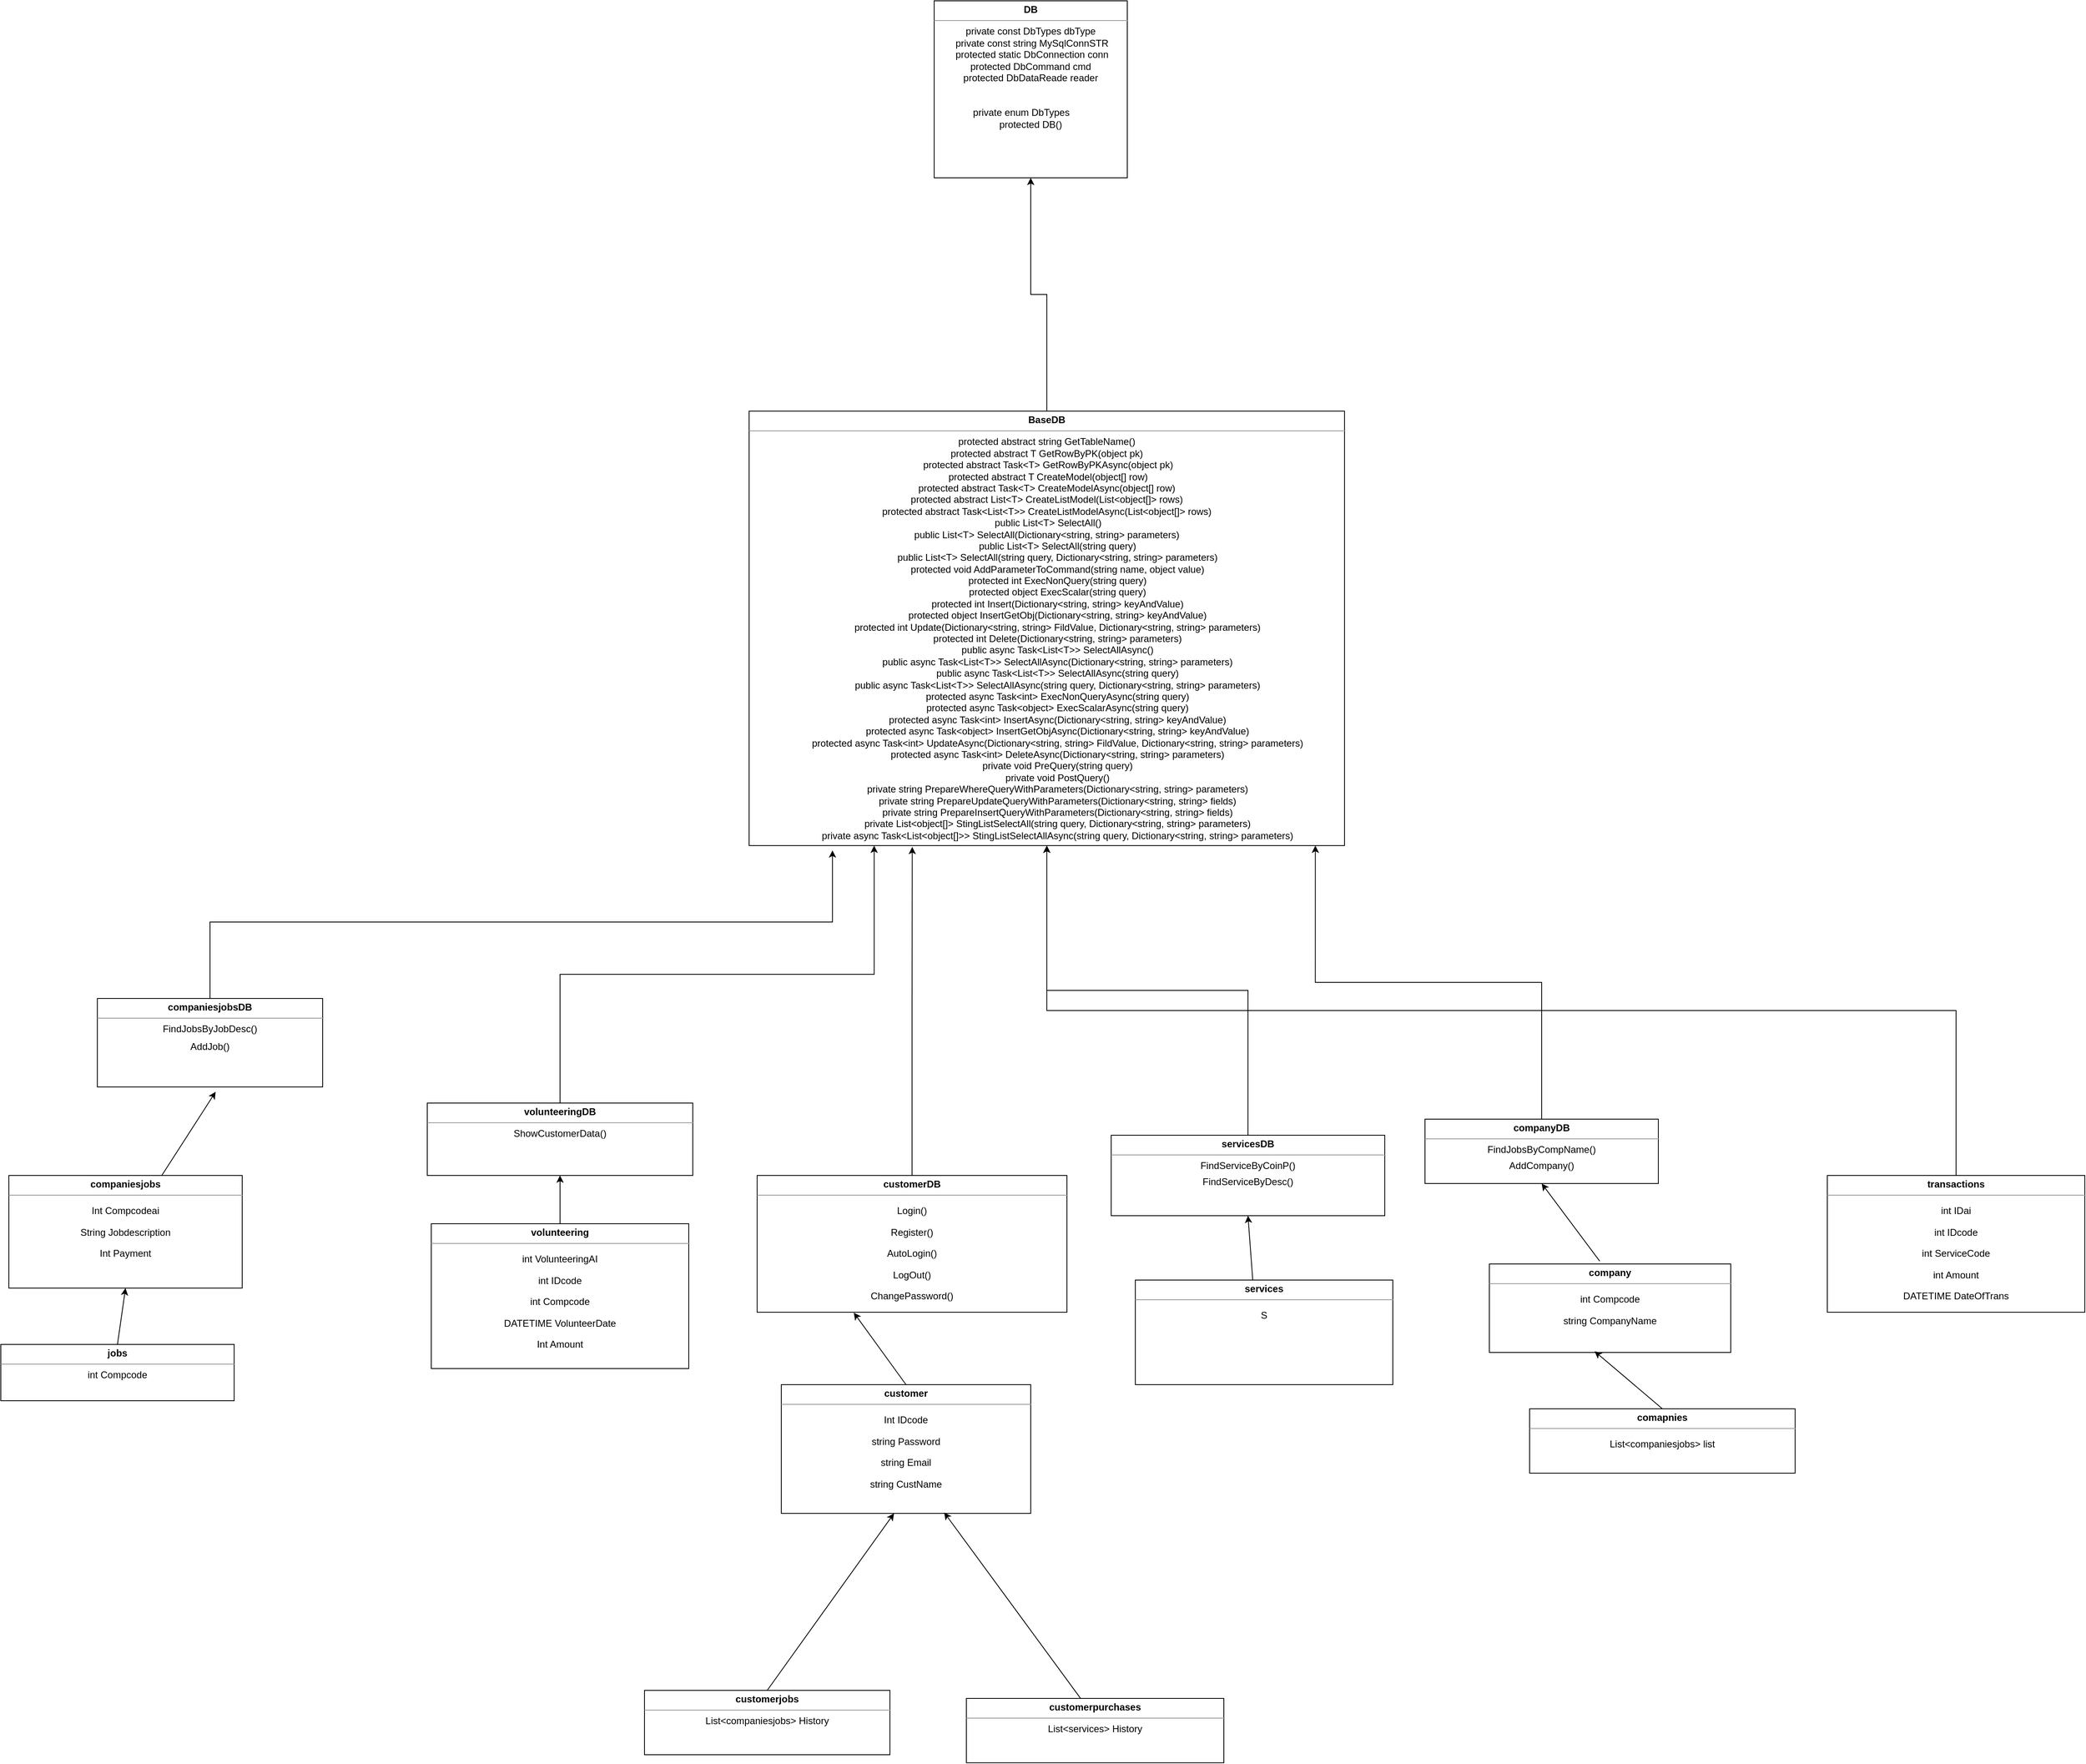 <mxfile version="22.1.11" type="google">
  <diagram name="Page-1" id="b9nv78zKkubzRYG6jZ5o">
    <mxGraphModel grid="1" page="1" gridSize="10" guides="1" tooltips="1" connect="1" arrows="1" fold="1" pageScale="1" pageWidth="850" pageHeight="1100" math="0" shadow="0">
      <root>
        <mxCell id="0" />
        <mxCell id="1" parent="0" />
        <mxCell id="WdkqqA8Z08L83o_sLzLv-21" style="edgeStyle=orthogonalEdgeStyle;rounded=0;orthogonalLoop=1;jettySize=auto;html=1;entryX=0.5;entryY=1;entryDx=0;entryDy=0;" edge="1" parent="1" source="WdkqqA8Z08L83o_sLzLv-14" target="WdkqqA8Z08L83o_sLzLv-19">
          <mxGeometry relative="1" as="geometry" />
        </mxCell>
        <mxCell id="WdkqqA8Z08L83o_sLzLv-14" value="&lt;p style=&quot;margin:0px;margin-top:4px;text-align:center;&quot;&gt;&lt;b&gt;BaseDB&lt;/b&gt;&lt;/p&gt;&lt;hr size=&quot;1&quot;&gt;&lt;div style=&quot;text-align: center; height: 2px;&quot;&gt;protected abstract string GetTableName()&lt;br&gt;protected abstract T GetRowByPK(object pk)&lt;br&gt;&amp;nbsp;protected abstract Task&amp;lt;T&amp;gt; GetRowByPKAsync(object pk)&lt;br&gt;&amp;nbsp;protected abstract T CreateModel(object[] row)&lt;br&gt;protected abstract Task&amp;lt;T&amp;gt; CreateModelAsync(object[] row)&lt;br&gt;protected abstract List&amp;lt;T&amp;gt; CreateListModel(List&amp;lt;object[]&amp;gt; rows)&lt;br&gt;protected abstract Task&amp;lt;List&amp;lt;T&amp;gt;&amp;gt; CreateListModelAsync(List&amp;lt;object[]&amp;gt; rows)&lt;br&gt;&amp;nbsp;public List&amp;lt;T&amp;gt; SelectAll()&lt;br&gt;public List&amp;lt;T&amp;gt; SelectAll(Dictionary&amp;lt;string, string&amp;gt; parameters)&lt;br&gt;&lt;div&gt;&amp;nbsp; &amp;nbsp; &amp;nbsp; &amp;nbsp; public List&amp;lt;T&amp;gt; SelectAll(string query)&lt;/div&gt;&lt;div&gt;&amp;nbsp; &amp;nbsp; &amp;nbsp; &amp;nbsp; public List&amp;lt;T&amp;gt; SelectAll(string query, Dictionary&amp;lt;string, string&amp;gt; parameters)&lt;/div&gt;&lt;div&gt;&amp;nbsp; &amp;nbsp; &amp;nbsp; &amp;nbsp; protected void AddParameterToCommand(string name, object value)&lt;/div&gt;&lt;div&gt;&amp;nbsp; &amp;nbsp; &amp;nbsp; &amp;nbsp; protected int ExecNonQuery(string query)&lt;/div&gt;&lt;div&gt;&amp;nbsp; &amp;nbsp; &amp;nbsp; &amp;nbsp; protected object ExecScalar(string query)&lt;/div&gt;&lt;div&gt;&amp;nbsp; &amp;nbsp; &amp;nbsp; &amp;nbsp; protected int Insert(Dictionary&amp;lt;string, string&amp;gt; keyAndValue)&lt;/div&gt;&lt;div&gt;&amp;nbsp; &amp;nbsp; &amp;nbsp; &amp;nbsp; protected object InsertGetObj(Dictionary&amp;lt;string, string&amp;gt; keyAndValue)&lt;/div&gt;&lt;div&gt;&amp;nbsp; &amp;nbsp; &amp;nbsp; &amp;nbsp; protected int Update(Dictionary&amp;lt;string, string&amp;gt; FildValue, Dictionary&amp;lt;string, string&amp;gt; parameters)&lt;/div&gt;&lt;div&gt;&amp;nbsp; &amp;nbsp; &amp;nbsp; &amp;nbsp; protected int Delete(Dictionary&amp;lt;string, string&amp;gt; parameters)&lt;/div&gt;&lt;div&gt;&amp;nbsp; &amp;nbsp; &amp;nbsp; &amp;nbsp; public async Task&amp;lt;List&amp;lt;T&amp;gt;&amp;gt; SelectAllAsync()&lt;/div&gt;&lt;div&gt;&amp;nbsp; &amp;nbsp; &amp;nbsp; &amp;nbsp; public async Task&amp;lt;List&amp;lt;T&amp;gt;&amp;gt; SelectAllAsync(Dictionary&amp;lt;string, string&amp;gt; parameters)&lt;/div&gt;&lt;div&gt;&amp;nbsp; &amp;nbsp; &amp;nbsp; &amp;nbsp; public async Task&amp;lt;List&amp;lt;T&amp;gt;&amp;gt; SelectAllAsync(string query)&lt;/div&gt;&lt;div&gt;&amp;nbsp; &amp;nbsp; &amp;nbsp; &amp;nbsp; public async Task&amp;lt;List&amp;lt;T&amp;gt;&amp;gt; SelectAllAsync(string query, Dictionary&amp;lt;string, string&amp;gt; parameters)&lt;/div&gt;&lt;div&gt;&amp;nbsp; &amp;nbsp; &amp;nbsp; &amp;nbsp; protected async Task&amp;lt;int&amp;gt; ExecNonQueryAsync(string query)&lt;/div&gt;&lt;div&gt;&amp;nbsp; &amp;nbsp; &amp;nbsp; &amp;nbsp; protected async Task&amp;lt;object&amp;gt; ExecScalarAsync(string query)&lt;/div&gt;&lt;div&gt;&amp;nbsp; &amp;nbsp; &amp;nbsp; &amp;nbsp; protected async Task&amp;lt;int&amp;gt; InsertAsync(Dictionary&amp;lt;string, string&amp;gt; keyAndValue)&lt;/div&gt;&lt;div&gt;&amp;nbsp; &amp;nbsp; &amp;nbsp; &amp;nbsp; protected async Task&amp;lt;object&amp;gt; InsertGetObjAsync(Dictionary&amp;lt;string, string&amp;gt; keyAndValue)&lt;/div&gt;&lt;div&gt;&amp;nbsp; &amp;nbsp; &amp;nbsp; &amp;nbsp; protected async Task&amp;lt;int&amp;gt; UpdateAsync(Dictionary&amp;lt;string, string&amp;gt; FildValue, Dictionary&amp;lt;string, string&amp;gt; parameters)&lt;/div&gt;&lt;div&gt;&amp;nbsp; &amp;nbsp; &amp;nbsp; &amp;nbsp; protected async Task&amp;lt;int&amp;gt; DeleteAsync(Dictionary&amp;lt;string, string&amp;gt; parameters)&lt;/div&gt;&lt;div&gt;&amp;nbsp; &amp;nbsp; &amp;nbsp; &amp;nbsp; private void PreQuery(string query)&lt;/div&gt;&lt;div&gt;&amp;nbsp; &amp;nbsp; &amp;nbsp; &amp;nbsp; private void PostQuery()&lt;/div&gt;&lt;div&gt;&amp;nbsp; &amp;nbsp; &amp;nbsp; &amp;nbsp; private string PrepareWhereQueryWithParameters(Dictionary&amp;lt;string, string&amp;gt; parameters)&lt;/div&gt;&lt;div&gt;&amp;nbsp; &amp;nbsp; &amp;nbsp; &amp;nbsp; private string PrepareUpdateQueryWithParameters(Dictionary&amp;lt;string, string&amp;gt; fields)&lt;/div&gt;&lt;div&gt;&amp;nbsp; &amp;nbsp; &amp;nbsp; &amp;nbsp; private string PrepareInsertQueryWithParameters(Dictionary&amp;lt;string, string&amp;gt; fields)&lt;/div&gt;&lt;div&gt;&amp;nbsp; &amp;nbsp; &amp;nbsp; &amp;nbsp; private List&amp;lt;object[]&amp;gt; StingListSelectAll(string query, Dictionary&amp;lt;string, string&amp;gt; parameters)&lt;/div&gt;&lt;div&gt;&amp;nbsp; &amp;nbsp; &amp;nbsp; &amp;nbsp; private async Task&amp;lt;List&amp;lt;object[]&amp;gt;&amp;gt; StingListSelectAllAsync(string query, Dictionary&amp;lt;string, string&amp;gt; parameters)&lt;/div&gt;&lt;div&gt;&lt;br&gt;&lt;/div&gt;&lt;/div&gt;" style="verticalAlign=top;align=left;overflow=fill;fontSize=12;fontFamily=Helvetica;html=1;whiteSpace=wrap;" vertex="1" parent="1">
          <mxGeometry x="-250" y="330" width="740" height="540" as="geometry" />
        </mxCell>
        <mxCell id="WdkqqA8Z08L83o_sLzLv-19" value="&lt;p style=&quot;margin:0px;margin-top:4px;text-align:center;&quot;&gt;&lt;b&gt;DB&lt;/b&gt;&lt;/p&gt;&lt;hr size=&quot;1&quot;&gt;&lt;div style=&quot;text-align: center; height: 2px;&quot;&gt;private const DbTypes dbType&lt;br&gt;&amp;nbsp;private const string MySqlConnSTR&lt;br&gt;&lt;div&gt;&amp;nbsp;protected static DbConnection conn&lt;/div&gt;&lt;div&gt;protected DbCommand cmd&lt;/div&gt;&lt;div&gt;protected DbDataReade reader&lt;/div&gt;&lt;div&gt;&lt;br&gt;&lt;/div&gt;&lt;div&gt;&lt;br&gt;&lt;/div&gt;&lt;div&gt;private enum DbTypes&amp;nbsp; &amp;nbsp; &amp;nbsp; &amp;nbsp;&lt;br&gt;protected DB()&lt;br&gt;&lt;/div&gt;&lt;div&gt;&lt;br&gt;&lt;/div&gt;&lt;/div&gt;" style="verticalAlign=top;align=left;overflow=fill;fontSize=12;fontFamily=Helvetica;html=1;whiteSpace=wrap;" vertex="1" parent="1">
          <mxGeometry x="-20" y="-180" width="240" height="220" as="geometry" />
        </mxCell>
        <mxCell id="WdkqqA8Z08L83o_sLzLv-22" value="&lt;p style=&quot;margin:0px;margin-top:4px;text-align:center;&quot;&gt;&lt;b&gt;companiesjobs&lt;/b&gt;&lt;/p&gt;&lt;hr size=&quot;1&quot;&gt;&lt;div style=&quot;text-align: center; height: 2px;&quot;&gt;&lt;p align=&quot;center&quot; class=&quot;MsoNormal&quot;&gt;Int Compcodeai&lt;/p&gt;&lt;p align=&quot;center&quot; class=&quot;MsoNormal&quot;&gt;&lt;span style=&quot;background-color: initial;&quot;&gt;String Jobdescription&lt;/span&gt;&lt;br&gt;&lt;/p&gt;&lt;p align=&quot;center&quot; class=&quot;MsoNormal&quot;&gt;Int Payment&lt;/p&gt;&lt;/div&gt;" style="verticalAlign=top;align=left;overflow=fill;fontSize=12;fontFamily=Helvetica;html=1;whiteSpace=wrap;" vertex="1" parent="1">
          <mxGeometry x="-1170" y="1280" width="290" height="140" as="geometry" />
        </mxCell>
        <mxCell id="WdkqqA8Z08L83o_sLzLv-26" value="&lt;p style=&quot;margin:0px;margin-top:4px;text-align:center;&quot;&gt;&lt;b&gt;comapnies&lt;/b&gt;&lt;/p&gt;&lt;hr size=&quot;1&quot;&gt;&lt;div style=&quot;text-align: center; height: 2px;&quot;&gt;&lt;p align=&quot;center&quot; class=&quot;MsoNormal&quot;&gt;&lt;span style=&quot;background-color: initial;&quot;&gt;List&amp;lt;companiesjobs&amp;gt; list&lt;/span&gt;&lt;br&gt;&lt;/p&gt;&lt;/div&gt;" style="verticalAlign=top;align=left;overflow=fill;fontSize=12;fontFamily=Helvetica;html=1;whiteSpace=wrap;" vertex="1" parent="1">
          <mxGeometry x="720" y="1570" width="330" height="80" as="geometry" />
        </mxCell>
        <mxCell id="XRKkJ5Libcu-d3iw9Ujx-2" value="&lt;p style=&quot;margin:0px;margin-top:4px;text-align:center;&quot;&gt;&lt;b&gt;company&lt;/b&gt;&lt;/p&gt;&lt;hr size=&quot;1&quot;&gt;&lt;div style=&quot;text-align: center; height: 2px;&quot;&gt;&lt;p align=&quot;center&quot; class=&quot;MsoNormal&quot;&gt;int Compcode&lt;/p&gt;&lt;p align=&quot;center&quot; class=&quot;MsoNormal&quot;&gt;string CompanyName&lt;/p&gt;&lt;/div&gt;" style="verticalAlign=top;align=left;overflow=fill;fontSize=12;fontFamily=Helvetica;html=1;whiteSpace=wrap;" vertex="1" parent="1">
          <mxGeometry x="670" y="1390" width="300" height="110" as="geometry" />
        </mxCell>
        <mxCell id="XRKkJ5Libcu-d3iw9Ujx-3" value="&lt;p style=&quot;margin:0px;margin-top:4px;text-align:center;&quot;&gt;&lt;b&gt;jobs&lt;/b&gt;&lt;/p&gt;&lt;hr size=&quot;1&quot;&gt;&lt;div style=&quot;text-align: center; height: 2px;&quot;&gt;int Compcode&lt;/div&gt;" style="verticalAlign=top;align=left;overflow=fill;fontSize=12;fontFamily=Helvetica;html=1;whiteSpace=wrap;" vertex="1" parent="1">
          <mxGeometry x="-1180" y="1490" width="290" height="70" as="geometry" />
        </mxCell>
        <mxCell id="XRKkJ5Libcu-d3iw9Ujx-4" value="" style="endArrow=classic;html=1;rounded=0;entryX=0.436;entryY=0.986;entryDx=0;entryDy=0;entryPerimeter=0;exitX=0.5;exitY=0;exitDx=0;exitDy=0;" edge="1" parent="1" source="WdkqqA8Z08L83o_sLzLv-26" target="XRKkJ5Libcu-d3iw9Ujx-2">
          <mxGeometry width="50" height="50" relative="1" as="geometry">
            <mxPoint x="560" y="1550" as="sourcePoint" />
            <mxPoint x="610" y="1500" as="targetPoint" />
          </mxGeometry>
        </mxCell>
        <mxCell id="XRKkJ5Libcu-d3iw9Ujx-5" value="" style="endArrow=classic;html=1;rounded=0;entryX=0.5;entryY=1;entryDx=0;entryDy=0;exitX=0.5;exitY=0;exitDx=0;exitDy=0;" edge="1" parent="1" source="XRKkJ5Libcu-d3iw9Ujx-3" target="WdkqqA8Z08L83o_sLzLv-22">
          <mxGeometry width="50" height="50" relative="1" as="geometry">
            <mxPoint x="-321.783" y="1649.58" as="sourcePoint" />
            <mxPoint x="-328.22" y="1550" as="targetPoint" />
          </mxGeometry>
        </mxCell>
        <mxCell id="XRKkJ5Libcu-d3iw9Ujx-6" style="edgeStyle=orthogonalEdgeStyle;rounded=0;orthogonalLoop=1;jettySize=auto;html=1;exitX=0.5;exitY=1;exitDx=0;exitDy=0;" edge="1" parent="1" source="XRKkJ5Libcu-d3iw9Ujx-3" target="XRKkJ5Libcu-d3iw9Ujx-3">
          <mxGeometry relative="1" as="geometry" />
        </mxCell>
        <mxCell id="2dg6cs5HHX_1JvJMNU0q-1" value="&lt;p style=&quot;margin:0px;margin-top:4px;text-align:center;&quot;&gt;&lt;b&gt;customer&lt;/b&gt;&lt;/p&gt;&lt;hr size=&quot;1&quot;&gt;&lt;div style=&quot;text-align: center; height: 2px;&quot;&gt;&lt;p align=&quot;center&quot; class=&quot;MsoNormal&quot;&gt;Int IDcode&lt;/p&gt;&lt;p align=&quot;center&quot; class=&quot;MsoNormal&quot;&gt;string Password&lt;/p&gt;&lt;p align=&quot;center&quot; class=&quot;MsoNormal&quot;&gt;string Email&lt;/p&gt;&lt;p align=&quot;center&quot; class=&quot;MsoNormal&quot;&gt;string CustName&lt;/p&gt;&lt;/div&gt;" style="verticalAlign=top;align=left;overflow=fill;fontSize=12;fontFamily=Helvetica;html=1;whiteSpace=wrap;" vertex="1" parent="1">
          <mxGeometry x="-210" y="1540" width="310" height="160" as="geometry" />
        </mxCell>
        <mxCell id="2dg6cs5HHX_1JvJMNU0q-2" value="&lt;p style=&quot;margin:0px;margin-top:4px;text-align:center;&quot;&gt;&lt;b&gt;services&lt;/b&gt;&lt;/p&gt;&lt;hr size=&quot;1&quot;&gt;&lt;div style=&quot;text-align: center; height: 2px;&quot;&gt;&lt;p align=&quot;center&quot; class=&quot;MsoNormal&quot;&gt;S&lt;/p&gt;&lt;/div&gt;" style="verticalAlign=top;align=left;overflow=fill;fontSize=12;fontFamily=Helvetica;html=1;whiteSpace=wrap;" vertex="1" parent="1">
          <mxGeometry x="230" y="1410" width="320" height="130" as="geometry" />
        </mxCell>
        <mxCell id="IjrgsmGbUoeUeoKHHyYR-1" style="edgeStyle=orthogonalEdgeStyle;rounded=0;orthogonalLoop=1;jettySize=auto;html=1;exitX=0.5;exitY=0;exitDx=0;exitDy=0;" edge="1" parent="1" source="2dg6cs5HHX_1JvJMNU0q-3" target="WdkqqA8Z08L83o_sLzLv-14">
          <mxGeometry relative="1" as="geometry" />
        </mxCell>
        <mxCell id="2dg6cs5HHX_1JvJMNU0q-3" value="&lt;p style=&quot;margin:0px;margin-top:4px;text-align:center;&quot;&gt;&lt;b&gt;transactions&lt;/b&gt;&lt;/p&gt;&lt;hr size=&quot;1&quot;&gt;&lt;div style=&quot;text-align: center; height: 2px;&quot;&gt;&lt;p align=&quot;center&quot; class=&quot;MsoNormal&quot;&gt;int IDai&lt;/p&gt;&lt;p align=&quot;center&quot; class=&quot;MsoNormal&quot;&gt;int IDcode&lt;/p&gt;&lt;p align=&quot;center&quot; class=&quot;MsoNormal&quot;&gt;int ServiceCode&lt;/p&gt;&lt;p align=&quot;center&quot; class=&quot;MsoNormal&quot;&gt;int Amount&lt;/p&gt;&lt;p align=&quot;center&quot; class=&quot;MsoNormal&quot;&gt;DATETIME DateOfTrans&lt;/p&gt;&lt;/div&gt;" style="verticalAlign=top;align=left;overflow=fill;fontSize=12;fontFamily=Helvetica;html=1;whiteSpace=wrap;" vertex="1" parent="1">
          <mxGeometry x="1090" y="1280" width="320" height="170" as="geometry" />
        </mxCell>
        <mxCell id="iykcufWnXcAQKCyKnDFi-15" style="edgeStyle=orthogonalEdgeStyle;rounded=0;orthogonalLoop=1;jettySize=auto;html=1;exitX=0.5;exitY=0;exitDx=0;exitDy=0;entryX=0.5;entryY=1;entryDx=0;entryDy=0;" edge="1" parent="1" source="2dg6cs5HHX_1JvJMNU0q-4" target="iykcufWnXcAQKCyKnDFi-6">
          <mxGeometry relative="1" as="geometry" />
        </mxCell>
        <mxCell id="2dg6cs5HHX_1JvJMNU0q-4" value="&lt;p style=&quot;margin:0px;margin-top:4px;text-align:center;&quot;&gt;&lt;b&gt;volunteering&lt;/b&gt;&lt;/p&gt;&lt;hr size=&quot;1&quot;&gt;&lt;div style=&quot;text-align: center; height: 2px;&quot;&gt;&lt;p align=&quot;center&quot; class=&quot;MsoNormal&quot;&gt;int VolunteeringAI&lt;/p&gt;&lt;p align=&quot;center&quot; class=&quot;MsoNormal&quot;&gt;int IDcode&lt;/p&gt;&lt;p align=&quot;center&quot; class=&quot;MsoNormal&quot;&gt;int Compcode&lt;/p&gt;&lt;p align=&quot;center&quot; class=&quot;MsoNormal&quot;&gt;DATETIME VolunteerDate&lt;/p&gt;&lt;p align=&quot;center&quot; class=&quot;MsoNormal&quot;&gt;Int Amount&lt;/p&gt;&lt;/div&gt;" style="verticalAlign=top;align=left;overflow=fill;fontSize=12;fontFamily=Helvetica;html=1;whiteSpace=wrap;" vertex="1" parent="1">
          <mxGeometry x="-645" y="1340" width="320" height="180" as="geometry" />
        </mxCell>
        <mxCell id="rSt01oTsBadX6ILqEK9y-2" value="&lt;p style=&quot;margin:0px;margin-top:4px;text-align:center;&quot;&gt;&lt;b&gt;customerjobs&lt;/b&gt;&lt;/p&gt;&lt;hr size=&quot;1&quot;&gt;&lt;div style=&quot;text-align: center; height: 2px;&quot;&gt;List&amp;lt;companiesjobs&amp;gt; History&lt;/div&gt;" style="verticalAlign=top;align=left;overflow=fill;fontSize=12;fontFamily=Helvetica;html=1;whiteSpace=wrap;" vertex="1" parent="1">
          <mxGeometry x="-380" y="1920" width="305" height="80" as="geometry" />
        </mxCell>
        <mxCell id="i4rmOV85tLpB21eSPfGs-1" value="&lt;p style=&quot;margin:0px;margin-top:4px;text-align:center;&quot;&gt;&lt;b&gt;customerpurchases&lt;/b&gt;&lt;/p&gt;&lt;hr size=&quot;1&quot;&gt;&lt;div style=&quot;text-align: center; height: 2px;&quot;&gt;List&amp;lt;services&amp;gt; History&lt;/div&gt;" style="verticalAlign=top;align=left;overflow=fill;fontSize=12;fontFamily=Helvetica;html=1;whiteSpace=wrap;" vertex="1" parent="1">
          <mxGeometry x="20" y="1930" width="320" height="80" as="geometry" />
        </mxCell>
        <mxCell id="i4rmOV85tLpB21eSPfGs-4" value="" style="endArrow=classic;html=1;rounded=0;exitX=0.443;exitY=-0.004;exitDx=0;exitDy=0;exitPerimeter=0;entryX=0.653;entryY=0.993;entryDx=0;entryDy=0;entryPerimeter=0;" edge="1" parent="1" source="i4rmOV85tLpB21eSPfGs-1" target="2dg6cs5HHX_1JvJMNU0q-1">
          <mxGeometry width="50" height="50" relative="1" as="geometry">
            <mxPoint x="390" y="1940" as="sourcePoint" />
            <mxPoint x="440" y="1890" as="targetPoint" />
          </mxGeometry>
        </mxCell>
        <mxCell id="i4rmOV85tLpB21eSPfGs-5" value="" style="endArrow=classic;html=1;rounded=0;entryX=0.452;entryY=1;entryDx=0;entryDy=0;entryPerimeter=0;exitX=0.5;exitY=0;exitDx=0;exitDy=0;" edge="1" parent="1" source="rSt01oTsBadX6ILqEK9y-2" target="2dg6cs5HHX_1JvJMNU0q-1">
          <mxGeometry width="50" height="50" relative="1" as="geometry">
            <mxPoint x="-80" y="2050" as="sourcePoint" />
            <mxPoint x="-30" y="1990" as="targetPoint" />
          </mxGeometry>
        </mxCell>
        <mxCell id="i4rmOV85tLpB21eSPfGs-6" value="&lt;p style=&quot;margin:0px;margin-top:4px;text-align:center;&quot;&gt;&lt;b&gt;customerDB&lt;/b&gt;&lt;/p&gt;&lt;hr size=&quot;1&quot;&gt;&lt;div style=&quot;text-align: center; height: 2px;&quot;&gt;&lt;p align=&quot;center&quot; class=&quot;MsoNormal&quot;&gt;Login()&lt;/p&gt;&lt;p align=&quot;center&quot; class=&quot;MsoNormal&quot;&gt;Register()&lt;/p&gt;&lt;p align=&quot;center&quot; class=&quot;MsoNormal&quot;&gt;AutoLogin()&lt;/p&gt;&lt;p align=&quot;center&quot; class=&quot;MsoNormal&quot;&gt;LogOut()&lt;/p&gt;&lt;p align=&quot;center&quot; class=&quot;MsoNormal&quot;&gt;ChangePassword()&lt;/p&gt;&lt;/div&gt;" style="verticalAlign=top;align=left;overflow=fill;fontSize=12;fontFamily=Helvetica;html=1;whiteSpace=wrap;" vertex="1" parent="1">
          <mxGeometry x="-240" y="1280" width="385" height="170" as="geometry" />
        </mxCell>
        <mxCell id="i4rmOV85tLpB21eSPfGs-7" value="" style="endArrow=classic;html=1;rounded=0;exitX=0.5;exitY=0;exitDx=0;exitDy=0;entryX=0.312;entryY=1.003;entryDx=0;entryDy=0;entryPerimeter=0;" edge="1" parent="1" source="2dg6cs5HHX_1JvJMNU0q-1" target="i4rmOV85tLpB21eSPfGs-6">
          <mxGeometry width="50" height="50" relative="1" as="geometry">
            <mxPoint x="-60" y="1740" as="sourcePoint" />
            <mxPoint x="-10" y="1690" as="targetPoint" />
          </mxGeometry>
        </mxCell>
        <mxCell id="i4rmOV85tLpB21eSPfGs-9" value="&lt;p style=&quot;margin:0px;margin-top:4px;text-align:center;&quot;&gt;&lt;b&gt;companyDB&lt;/b&gt;&lt;/p&gt;&lt;hr size=&quot;1&quot;&gt;&lt;div style=&quot;text-align: center; height: 2px;&quot;&gt;FindJobsByCompName()&lt;/div&gt;&lt;div style=&quot;text-align: center; height: 2px;&quot;&gt;&lt;br&gt;&lt;/div&gt;&lt;div style=&quot;text-align: center; height: 2px;&quot;&gt;&lt;br&gt;&lt;/div&gt;&lt;div style=&quot;text-align: center; height: 2px;&quot;&gt;&lt;br&gt;&lt;/div&gt;&lt;div style=&quot;text-align: center; height: 2px;&quot;&gt;&lt;br&gt;&lt;/div&gt;&lt;div style=&quot;text-align: center; height: 2px;&quot;&gt;&lt;br&gt;&lt;/div&gt;&lt;div style=&quot;text-align: center; height: 2px;&quot;&gt;&lt;br&gt;&lt;/div&gt;&lt;div style=&quot;text-align: center; height: 2px;&quot;&gt;&lt;br&gt;&lt;/div&gt;&lt;div style=&quot;text-align: center; height: 2px;&quot;&gt;&lt;br&gt;&lt;/div&gt;&lt;div style=&quot;text-align: center; height: 2px;&quot;&gt;&lt;br&gt;&lt;/div&gt;&lt;div style=&quot;text-align: center; height: 2px;&quot;&gt;AddCompany()&lt;/div&gt;" style="verticalAlign=top;align=left;overflow=fill;fontSize=12;fontFamily=Helvetica;html=1;whiteSpace=wrap;" vertex="1" parent="1">
          <mxGeometry x="590" y="1210" width="290" height="80" as="geometry" />
        </mxCell>
        <mxCell id="i4rmOV85tLpB21eSPfGs-10" value="" style="endArrow=classic;html=1;rounded=0;exitX=0.457;exitY=-0.032;exitDx=0;exitDy=0;exitPerimeter=0;entryX=0.5;entryY=1;entryDx=0;entryDy=0;" edge="1" parent="1" source="XRKkJ5Libcu-d3iw9Ujx-2" target="i4rmOV85tLpB21eSPfGs-9">
          <mxGeometry width="50" height="50" relative="1" as="geometry">
            <mxPoint x="555" y="1390" as="sourcePoint" />
            <mxPoint x="605" y="1340" as="targetPoint" />
          </mxGeometry>
        </mxCell>
        <mxCell id="iykcufWnXcAQKCyKnDFi-1" value="&lt;p style=&quot;margin:0px;margin-top:4px;text-align:center;&quot;&gt;&lt;b&gt;companiesjobsDB&lt;/b&gt;&lt;/p&gt;&lt;hr size=&quot;1&quot;&gt;&lt;div style=&quot;text-align: center; height: 2px;&quot;&gt;FindJobsByJobDesc()&lt;/div&gt;&lt;div style=&quot;text-align: center; height: 2px;&quot;&gt;&lt;br&gt;&lt;/div&gt;&lt;div style=&quot;text-align: center; height: 2px;&quot;&gt;&lt;br&gt;&lt;/div&gt;&lt;div style=&quot;text-align: center; height: 2px;&quot;&gt;&lt;br&gt;&lt;/div&gt;&lt;div style=&quot;text-align: center; height: 2px;&quot;&gt;&lt;br&gt;&lt;/div&gt;&lt;div style=&quot;text-align: center; height: 2px;&quot;&gt;&lt;br&gt;&lt;/div&gt;&lt;div style=&quot;text-align: center; height: 2px;&quot;&gt;&lt;br&gt;&lt;/div&gt;&lt;div style=&quot;text-align: center; height: 2px;&quot;&gt;&lt;br&gt;&lt;/div&gt;&lt;div style=&quot;text-align: center; height: 2px;&quot;&gt;&lt;br&gt;&lt;/div&gt;&lt;div style=&quot;text-align: center; height: 2px;&quot;&gt;&lt;br&gt;&lt;/div&gt;&lt;div style=&quot;text-align: center; height: 2px;&quot;&gt;&lt;br&gt;&lt;/div&gt;&lt;div style=&quot;text-align: center; height: 2px;&quot;&gt;AddJob()&lt;/div&gt;" style="verticalAlign=top;align=left;overflow=fill;fontSize=12;fontFamily=Helvetica;html=1;whiteSpace=wrap;" vertex="1" parent="1">
          <mxGeometry x="-1060" y="1060" width="280" height="110" as="geometry" />
        </mxCell>
        <mxCell id="iykcufWnXcAQKCyKnDFi-13" style="edgeStyle=orthogonalEdgeStyle;rounded=0;orthogonalLoop=1;jettySize=auto;html=1;exitX=0.5;exitY=0;exitDx=0;exitDy=0;" edge="1" parent="1" source="iykcufWnXcAQKCyKnDFi-2" target="WdkqqA8Z08L83o_sLzLv-14">
          <mxGeometry relative="1" as="geometry" />
        </mxCell>
        <mxCell id="iykcufWnXcAQKCyKnDFi-2" value="&lt;p style=&quot;margin:0px;margin-top:4px;text-align:center;&quot;&gt;&lt;b&gt;servicesDB&lt;/b&gt;&lt;/p&gt;&lt;hr size=&quot;1&quot;&gt;&lt;div style=&quot;text-align: center; height: 2px;&quot;&gt;FindServiceByCoinP()&lt;/div&gt;&lt;div style=&quot;text-align: center; height: 2px;&quot;&gt;&lt;br&gt;&lt;/div&gt;&lt;div style=&quot;text-align: center; height: 2px;&quot;&gt;&lt;br&gt;&lt;/div&gt;&lt;div style=&quot;text-align: center; height: 2px;&quot;&gt;&lt;br&gt;&lt;/div&gt;&lt;div style=&quot;text-align: center; height: 2px;&quot;&gt;&lt;br&gt;&lt;/div&gt;&lt;div style=&quot;text-align: center; height: 2px;&quot;&gt;&lt;br&gt;&lt;/div&gt;&lt;div style=&quot;text-align: center; height: 2px;&quot;&gt;&lt;br&gt;&lt;/div&gt;&lt;div style=&quot;text-align: center; height: 2px;&quot;&gt;&lt;br&gt;&lt;/div&gt;&lt;div style=&quot;text-align: center; height: 2px;&quot;&gt;&lt;br&gt;&lt;/div&gt;&lt;div style=&quot;text-align: center; height: 2px;&quot;&gt;&lt;br&gt;&lt;/div&gt;&lt;div style=&quot;text-align: center; height: 2px;&quot;&gt;FindServiceByDesc()&lt;/div&gt;&lt;div style=&quot;text-align: center; height: 2px;&quot;&gt;&lt;br&gt;&lt;/div&gt;" style="verticalAlign=top;align=left;overflow=fill;fontSize=12;fontFamily=Helvetica;html=1;whiteSpace=wrap;" vertex="1" parent="1">
          <mxGeometry x="200" y="1230" width="340" height="100" as="geometry" />
        </mxCell>
        <mxCell id="iykcufWnXcAQKCyKnDFi-3" value="" style="endArrow=classic;html=1;rounded=0;entryX=0.525;entryY=1.055;entryDx=0;entryDy=0;entryPerimeter=0;" edge="1" parent="1" source="WdkqqA8Z08L83o_sLzLv-22" target="iykcufWnXcAQKCyKnDFi-1">
          <mxGeometry width="50" height="50" relative="1" as="geometry">
            <mxPoint x="-382.5" y="1490" as="sourcePoint" />
            <mxPoint x="-277.5" y="1200" as="targetPoint" />
            <Array as="points" />
          </mxGeometry>
        </mxCell>
        <mxCell id="iykcufWnXcAQKCyKnDFi-4" value="" style="endArrow=classic;html=1;rounded=0;entryX=0.5;entryY=1;entryDx=0;entryDy=0;exitX=0.456;exitY=0;exitDx=0;exitDy=0;exitPerimeter=0;" edge="1" parent="1" source="2dg6cs5HHX_1JvJMNU0q-2" target="iykcufWnXcAQKCyKnDFi-2">
          <mxGeometry width="50" height="50" relative="1" as="geometry">
            <mxPoint x="550" y="1780" as="sourcePoint" />
            <mxPoint x="600" y="1730" as="targetPoint" />
          </mxGeometry>
        </mxCell>
        <mxCell id="iykcufWnXcAQKCyKnDFi-6" value="&lt;p style=&quot;margin:0px;margin-top:4px;text-align:center;&quot;&gt;&lt;b&gt;volunteeringDB&lt;/b&gt;&lt;/p&gt;&lt;hr size=&quot;1&quot;&gt;&lt;div style=&quot;text-align: center; height: 2px;&quot;&gt;ShowCustomerData()&lt;/div&gt;" style="verticalAlign=top;align=left;overflow=fill;fontSize=12;fontFamily=Helvetica;html=1;whiteSpace=wrap;" vertex="1" parent="1">
          <mxGeometry x="-650" y="1190" width="330" height="90" as="geometry" />
        </mxCell>
        <mxCell id="iykcufWnXcAQKCyKnDFi-11" style="edgeStyle=orthogonalEdgeStyle;rounded=0;orthogonalLoop=1;jettySize=auto;html=1;exitX=0.5;exitY=0;exitDx=0;exitDy=0;entryX=0.274;entryY=1.003;entryDx=0;entryDy=0;entryPerimeter=0;" edge="1" parent="1" source="i4rmOV85tLpB21eSPfGs-6" target="WdkqqA8Z08L83o_sLzLv-14">
          <mxGeometry relative="1" as="geometry" />
        </mxCell>
        <mxCell id="iykcufWnXcAQKCyKnDFi-12" style="edgeStyle=orthogonalEdgeStyle;rounded=0;orthogonalLoop=1;jettySize=auto;html=1;exitX=0.5;exitY=0;exitDx=0;exitDy=0;entryX=0.14;entryY=1.011;entryDx=0;entryDy=0;entryPerimeter=0;" edge="1" parent="1" source="iykcufWnXcAQKCyKnDFi-1" target="WdkqqA8Z08L83o_sLzLv-14">
          <mxGeometry relative="1" as="geometry" />
        </mxCell>
        <mxCell id="iykcufWnXcAQKCyKnDFi-14" style="edgeStyle=orthogonalEdgeStyle;rounded=0;orthogonalLoop=1;jettySize=auto;html=1;exitX=0.5;exitY=0;exitDx=0;exitDy=0;entryX=0.951;entryY=1;entryDx=0;entryDy=0;entryPerimeter=0;" edge="1" parent="1" source="i4rmOV85tLpB21eSPfGs-9" target="WdkqqA8Z08L83o_sLzLv-14">
          <mxGeometry relative="1" as="geometry" />
        </mxCell>
        <mxCell id="iykcufWnXcAQKCyKnDFi-16" style="edgeStyle=orthogonalEdgeStyle;rounded=0;orthogonalLoop=1;jettySize=auto;html=1;exitX=0.5;exitY=0;exitDx=0;exitDy=0;entryX=0.21;entryY=1;entryDx=0;entryDy=0;entryPerimeter=0;" edge="1" parent="1" source="iykcufWnXcAQKCyKnDFi-6" target="WdkqqA8Z08L83o_sLzLv-14">
          <mxGeometry relative="1" as="geometry" />
        </mxCell>
      </root>
    </mxGraphModel>
  </diagram>
</mxfile>
